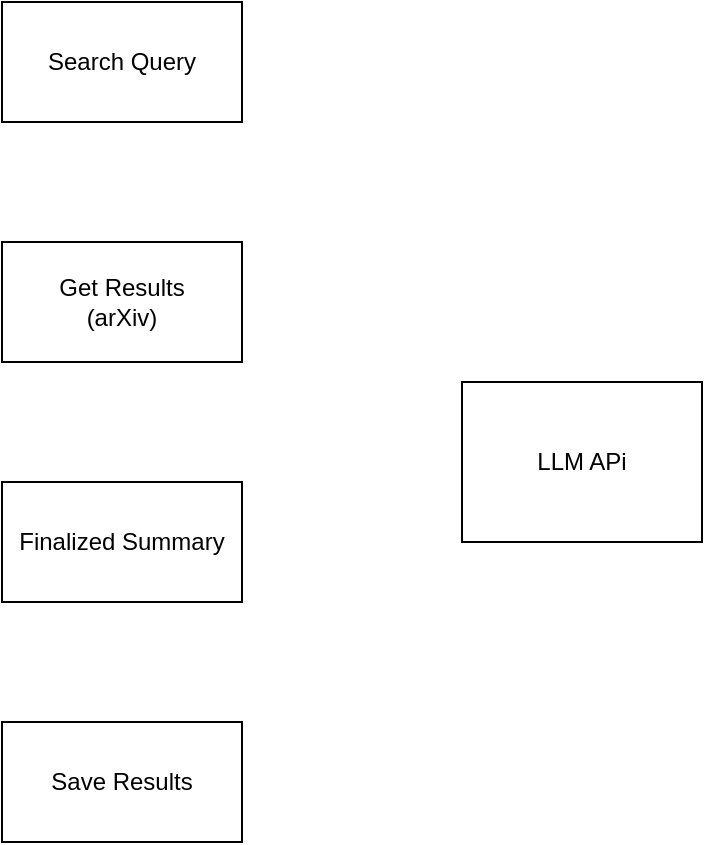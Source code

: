 <mxfile version="24.9.2">
  <diagram name="Page-1" id="ubItb_VnQ_2LA-hseWCR">
    <mxGraphModel dx="1298" dy="973" grid="1" gridSize="10" guides="1" tooltips="1" connect="1" arrows="1" fold="1" page="1" pageScale="1" pageWidth="850" pageHeight="1100" math="0" shadow="0">
      <root>
        <mxCell id="0" />
        <mxCell id="1" parent="0" />
        <mxCell id="ReMPJulzU-3ChHXb2hU5-1" value="Search Query" style="rounded=0;whiteSpace=wrap;html=1;" vertex="1" parent="1">
          <mxGeometry x="330" y="90" width="120" height="60" as="geometry" />
        </mxCell>
        <mxCell id="ReMPJulzU-3ChHXb2hU5-2" value="Get Results&lt;div&gt;(arXiv)&lt;/div&gt;" style="rounded=0;whiteSpace=wrap;html=1;container=1;" vertex="1" parent="1">
          <mxGeometry x="330" y="210" width="120" height="60" as="geometry" />
        </mxCell>
        <mxCell id="ReMPJulzU-3ChHXb2hU5-3" value="Finalized Summary" style="rounded=0;whiteSpace=wrap;html=1;container=1;" vertex="1" parent="1">
          <mxGeometry x="330" y="330" width="120" height="60" as="geometry" />
        </mxCell>
        <mxCell id="ReMPJulzU-3ChHXb2hU5-4" value="Save Results" style="rounded=0;whiteSpace=wrap;html=1;container=1;" vertex="1" parent="1">
          <mxGeometry x="330" y="450" width="120" height="60" as="geometry" />
        </mxCell>
        <mxCell id="ReMPJulzU-3ChHXb2hU5-5" value="LLM APi" style="rounded=0;whiteSpace=wrap;html=1;container=1;" vertex="1" parent="1">
          <mxGeometry x="560" y="280" width="120" height="80" as="geometry" />
        </mxCell>
      </root>
    </mxGraphModel>
  </diagram>
</mxfile>
